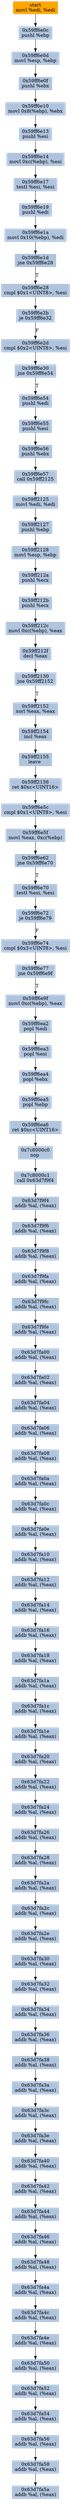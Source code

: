 digraph G {
node[shape=rectangle,style=filled,fillcolor=lightsteelblue,color=lightsteelblue]
bgcolor="transparent"
a0x59ff6e0amovl_edi_edi[label="start\nmovl %edi, %edi",color="lightgrey",fillcolor="orange"];
a0x59ff6e0cpushl_ebp[label="0x59ff6e0c\npushl %ebp"];
a0x59ff6e0dmovl_esp_ebp[label="0x59ff6e0d\nmovl %esp, %ebp"];
a0x59ff6e0fpushl_ebx[label="0x59ff6e0f\npushl %ebx"];
a0x59ff6e10movl_0x8ebp__ebx[label="0x59ff6e10\nmovl 0x8(%ebp), %ebx"];
a0x59ff6e13pushl_esi[label="0x59ff6e13\npushl %esi"];
a0x59ff6e14movl_0xcebp__esi[label="0x59ff6e14\nmovl 0xc(%ebp), %esi"];
a0x59ff6e17testl_esi_esi[label="0x59ff6e17\ntestl %esi, %esi"];
a0x59ff6e19pushl_edi[label="0x59ff6e19\npushl %edi"];
a0x59ff6e1amovl_0x10ebp__edi[label="0x59ff6e1a\nmovl 0x10(%ebp), %edi"];
a0x59ff6e1djne_0x59ff6e28[label="0x59ff6e1d\njne 0x59ff6e28"];
a0x59ff6e28cmpl_0x1UINT8_esi[label="0x59ff6e28\ncmpl $0x1<UINT8>, %esi"];
a0x59ff6e2bje_0x59ff6e32[label="0x59ff6e2b\nje 0x59ff6e32"];
a0x59ff6e2dcmpl_0x2UINT8_esi[label="0x59ff6e2d\ncmpl $0x2<UINT8>, %esi"];
a0x59ff6e30jne_0x59ff6e54[label="0x59ff6e30\njne 0x59ff6e54"];
a0x59ff6e54pushl_edi[label="0x59ff6e54\npushl %edi"];
a0x59ff6e55pushl_esi[label="0x59ff6e55\npushl %esi"];
a0x59ff6e56pushl_ebx[label="0x59ff6e56\npushl %ebx"];
a0x59ff6e57call_0x59ff2125[label="0x59ff6e57\ncall 0x59ff2125"];
a0x59ff2125movl_edi_edi[label="0x59ff2125\nmovl %edi, %edi"];
a0x59ff2127pushl_ebp[label="0x59ff2127\npushl %ebp"];
a0x59ff2128movl_esp_ebp[label="0x59ff2128\nmovl %esp, %ebp"];
a0x59ff212apushl_ecx[label="0x59ff212a\npushl %ecx"];
a0x59ff212bpushl_ecx[label="0x59ff212b\npushl %ecx"];
a0x59ff212cmovl_0xcebp__eax[label="0x59ff212c\nmovl 0xc(%ebp), %eax"];
a0x59ff212fdecl_eax[label="0x59ff212f\ndecl %eax"];
a0x59ff2130jne_0x59ff2152[label="0x59ff2130\njne 0x59ff2152"];
a0x59ff2152xorl_eax_eax[label="0x59ff2152\nxorl %eax, %eax"];
a0x59ff2154incl_eax[label="0x59ff2154\nincl %eax"];
a0x59ff2155leave_[label="0x59ff2155\nleave "];
a0x59ff2156ret_0xcUINT16[label="0x59ff2156\nret $0xc<UINT16>"];
a0x59ff6e5ccmpl_0x1UINT8_esi[label="0x59ff6e5c\ncmpl $0x1<UINT8>, %esi"];
a0x59ff6e5fmovl_eax_0xcebp_[label="0x59ff6e5f\nmovl %eax, 0xc(%ebp)"];
a0x59ff6e62jne_0x59ff6e70[label="0x59ff6e62\njne 0x59ff6e70"];
a0x59ff6e70testl_esi_esi[label="0x59ff6e70\ntestl %esi, %esi"];
a0x59ff6e72je_0x59ff6e79[label="0x59ff6e72\nje 0x59ff6e79"];
a0x59ff6e74cmpl_0x3UINT8_esi[label="0x59ff6e74\ncmpl $0x3<UINT8>, %esi"];
a0x59ff6e77jne_0x59ff6e9f[label="0x59ff6e77\njne 0x59ff6e9f"];
a0x59ff6e9fmovl_0xcebp__eax[label="0x59ff6e9f\nmovl 0xc(%ebp), %eax"];
a0x59ff6ea2popl_edi[label="0x59ff6ea2\npopl %edi"];
a0x59ff6ea3popl_esi[label="0x59ff6ea3\npopl %esi"];
a0x59ff6ea4popl_ebx[label="0x59ff6ea4\npopl %ebx"];
a0x59ff6ea5popl_ebp[label="0x59ff6ea5\npopl %ebp"];
a0x59ff6ea6ret_0xcUINT16[label="0x59ff6ea6\nret $0xc<UINT16>"];
a0x7c8000c0nop_[label="0x7c8000c0\nnop "];
a0x7c8000c1call_0x63d7f9f4[label="0x7c8000c1\ncall 0x63d7f9f4"];
a0x63d7f9f4addb_al_eax_[label="0x63d7f9f4\naddb %al, (%eax)"];
a0x63d7f9f6addb_al_eax_[label="0x63d7f9f6\naddb %al, (%eax)"];
a0x63d7f9f8addb_al_eax_[label="0x63d7f9f8\naddb %al, (%eax)"];
a0x63d7f9faaddb_al_eax_[label="0x63d7f9fa\naddb %al, (%eax)"];
a0x63d7f9fcaddb_al_eax_[label="0x63d7f9fc\naddb %al, (%eax)"];
a0x63d7f9feaddb_al_eax_[label="0x63d7f9fe\naddb %al, (%eax)"];
a0x63d7fa00addb_al_eax_[label="0x63d7fa00\naddb %al, (%eax)"];
a0x63d7fa02addb_al_eax_[label="0x63d7fa02\naddb %al, (%eax)"];
a0x63d7fa04addb_al_eax_[label="0x63d7fa04\naddb %al, (%eax)"];
a0x63d7fa06addb_al_eax_[label="0x63d7fa06\naddb %al, (%eax)"];
a0x63d7fa08addb_al_eax_[label="0x63d7fa08\naddb %al, (%eax)"];
a0x63d7fa0aaddb_al_eax_[label="0x63d7fa0a\naddb %al, (%eax)"];
a0x63d7fa0caddb_al_eax_[label="0x63d7fa0c\naddb %al, (%eax)"];
a0x63d7fa0eaddb_al_eax_[label="0x63d7fa0e\naddb %al, (%eax)"];
a0x63d7fa10addb_al_eax_[label="0x63d7fa10\naddb %al, (%eax)"];
a0x63d7fa12addb_al_eax_[label="0x63d7fa12\naddb %al, (%eax)"];
a0x63d7fa14addb_al_eax_[label="0x63d7fa14\naddb %al, (%eax)"];
a0x63d7fa16addb_al_eax_[label="0x63d7fa16\naddb %al, (%eax)"];
a0x63d7fa18addb_al_eax_[label="0x63d7fa18\naddb %al, (%eax)"];
a0x63d7fa1aaddb_al_eax_[label="0x63d7fa1a\naddb %al, (%eax)"];
a0x63d7fa1caddb_al_eax_[label="0x63d7fa1c\naddb %al, (%eax)"];
a0x63d7fa1eaddb_al_eax_[label="0x63d7fa1e\naddb %al, (%eax)"];
a0x63d7fa20addb_al_eax_[label="0x63d7fa20\naddb %al, (%eax)"];
a0x63d7fa22addb_al_eax_[label="0x63d7fa22\naddb %al, (%eax)"];
a0x63d7fa24addb_al_eax_[label="0x63d7fa24\naddb %al, (%eax)"];
a0x63d7fa26addb_al_eax_[label="0x63d7fa26\naddb %al, (%eax)"];
a0x63d7fa28addb_al_eax_[label="0x63d7fa28\naddb %al, (%eax)"];
a0x63d7fa2aaddb_al_eax_[label="0x63d7fa2a\naddb %al, (%eax)"];
a0x63d7fa2caddb_al_eax_[label="0x63d7fa2c\naddb %al, (%eax)"];
a0x63d7fa2eaddb_al_eax_[label="0x63d7fa2e\naddb %al, (%eax)"];
a0x63d7fa30addb_al_eax_[label="0x63d7fa30\naddb %al, (%eax)"];
a0x63d7fa32addb_al_eax_[label="0x63d7fa32\naddb %al, (%eax)"];
a0x63d7fa34addb_al_eax_[label="0x63d7fa34\naddb %al, (%eax)"];
a0x63d7fa36addb_al_eax_[label="0x63d7fa36\naddb %al, (%eax)"];
a0x63d7fa38addb_al_eax_[label="0x63d7fa38\naddb %al, (%eax)"];
a0x63d7fa3aaddb_al_eax_[label="0x63d7fa3a\naddb %al, (%eax)"];
a0x63d7fa3caddb_al_eax_[label="0x63d7fa3c\naddb %al, (%eax)"];
a0x63d7fa3eaddb_al_eax_[label="0x63d7fa3e\naddb %al, (%eax)"];
a0x63d7fa40addb_al_eax_[label="0x63d7fa40\naddb %al, (%eax)"];
a0x63d7fa42addb_al_eax_[label="0x63d7fa42\naddb %al, (%eax)"];
a0x63d7fa44addb_al_eax_[label="0x63d7fa44\naddb %al, (%eax)"];
a0x63d7fa46addb_al_eax_[label="0x63d7fa46\naddb %al, (%eax)"];
a0x63d7fa48addb_al_eax_[label="0x63d7fa48\naddb %al, (%eax)"];
a0x63d7fa4aaddb_al_eax_[label="0x63d7fa4a\naddb %al, (%eax)"];
a0x63d7fa4caddb_al_eax_[label="0x63d7fa4c\naddb %al, (%eax)"];
a0x63d7fa4eaddb_al_eax_[label="0x63d7fa4e\naddb %al, (%eax)"];
a0x63d7fa50addb_al_eax_[label="0x63d7fa50\naddb %al, (%eax)"];
a0x63d7fa52addb_al_eax_[label="0x63d7fa52\naddb %al, (%eax)"];
a0x63d7fa54addb_al_eax_[label="0x63d7fa54\naddb %al, (%eax)"];
a0x63d7fa56addb_al_eax_[label="0x63d7fa56\naddb %al, (%eax)"];
a0x63d7fa58addb_al_eax_[label="0x63d7fa58\naddb %al, (%eax)"];
a0x63d7fa5aaddb_al_eax_[label="0x63d7fa5a\naddb %al, (%eax)"];
a0x59ff6e0amovl_edi_edi -> a0x59ff6e0cpushl_ebp [color="#000000"];
a0x59ff6e0cpushl_ebp -> a0x59ff6e0dmovl_esp_ebp [color="#000000"];
a0x59ff6e0dmovl_esp_ebp -> a0x59ff6e0fpushl_ebx [color="#000000"];
a0x59ff6e0fpushl_ebx -> a0x59ff6e10movl_0x8ebp__ebx [color="#000000"];
a0x59ff6e10movl_0x8ebp__ebx -> a0x59ff6e13pushl_esi [color="#000000"];
a0x59ff6e13pushl_esi -> a0x59ff6e14movl_0xcebp__esi [color="#000000"];
a0x59ff6e14movl_0xcebp__esi -> a0x59ff6e17testl_esi_esi [color="#000000"];
a0x59ff6e17testl_esi_esi -> a0x59ff6e19pushl_edi [color="#000000"];
a0x59ff6e19pushl_edi -> a0x59ff6e1amovl_0x10ebp__edi [color="#000000"];
a0x59ff6e1amovl_0x10ebp__edi -> a0x59ff6e1djne_0x59ff6e28 [color="#000000"];
a0x59ff6e1djne_0x59ff6e28 -> a0x59ff6e28cmpl_0x1UINT8_esi [color="#000000",label="T"];
a0x59ff6e28cmpl_0x1UINT8_esi -> a0x59ff6e2bje_0x59ff6e32 [color="#000000"];
a0x59ff6e2bje_0x59ff6e32 -> a0x59ff6e2dcmpl_0x2UINT8_esi [color="#000000",label="F"];
a0x59ff6e2dcmpl_0x2UINT8_esi -> a0x59ff6e30jne_0x59ff6e54 [color="#000000"];
a0x59ff6e30jne_0x59ff6e54 -> a0x59ff6e54pushl_edi [color="#000000",label="T"];
a0x59ff6e54pushl_edi -> a0x59ff6e55pushl_esi [color="#000000"];
a0x59ff6e55pushl_esi -> a0x59ff6e56pushl_ebx [color="#000000"];
a0x59ff6e56pushl_ebx -> a0x59ff6e57call_0x59ff2125 [color="#000000"];
a0x59ff6e57call_0x59ff2125 -> a0x59ff2125movl_edi_edi [color="#000000"];
a0x59ff2125movl_edi_edi -> a0x59ff2127pushl_ebp [color="#000000"];
a0x59ff2127pushl_ebp -> a0x59ff2128movl_esp_ebp [color="#000000"];
a0x59ff2128movl_esp_ebp -> a0x59ff212apushl_ecx [color="#000000"];
a0x59ff212apushl_ecx -> a0x59ff212bpushl_ecx [color="#000000"];
a0x59ff212bpushl_ecx -> a0x59ff212cmovl_0xcebp__eax [color="#000000"];
a0x59ff212cmovl_0xcebp__eax -> a0x59ff212fdecl_eax [color="#000000"];
a0x59ff212fdecl_eax -> a0x59ff2130jne_0x59ff2152 [color="#000000"];
a0x59ff2130jne_0x59ff2152 -> a0x59ff2152xorl_eax_eax [color="#000000",label="T"];
a0x59ff2152xorl_eax_eax -> a0x59ff2154incl_eax [color="#000000"];
a0x59ff2154incl_eax -> a0x59ff2155leave_ [color="#000000"];
a0x59ff2155leave_ -> a0x59ff2156ret_0xcUINT16 [color="#000000"];
a0x59ff2156ret_0xcUINT16 -> a0x59ff6e5ccmpl_0x1UINT8_esi [color="#000000"];
a0x59ff6e5ccmpl_0x1UINT8_esi -> a0x59ff6e5fmovl_eax_0xcebp_ [color="#000000"];
a0x59ff6e5fmovl_eax_0xcebp_ -> a0x59ff6e62jne_0x59ff6e70 [color="#000000"];
a0x59ff6e62jne_0x59ff6e70 -> a0x59ff6e70testl_esi_esi [color="#000000",label="T"];
a0x59ff6e70testl_esi_esi -> a0x59ff6e72je_0x59ff6e79 [color="#000000"];
a0x59ff6e72je_0x59ff6e79 -> a0x59ff6e74cmpl_0x3UINT8_esi [color="#000000",label="F"];
a0x59ff6e74cmpl_0x3UINT8_esi -> a0x59ff6e77jne_0x59ff6e9f [color="#000000"];
a0x59ff6e77jne_0x59ff6e9f -> a0x59ff6e9fmovl_0xcebp__eax [color="#000000",label="T"];
a0x59ff6e9fmovl_0xcebp__eax -> a0x59ff6ea2popl_edi [color="#000000"];
a0x59ff6ea2popl_edi -> a0x59ff6ea3popl_esi [color="#000000"];
a0x59ff6ea3popl_esi -> a0x59ff6ea4popl_ebx [color="#000000"];
a0x59ff6ea4popl_ebx -> a0x59ff6ea5popl_ebp [color="#000000"];
a0x59ff6ea5popl_ebp -> a0x59ff6ea6ret_0xcUINT16 [color="#000000"];
a0x59ff6ea6ret_0xcUINT16 -> a0x7c8000c0nop_ [color="#000000"];
a0x7c8000c0nop_ -> a0x7c8000c1call_0x63d7f9f4 [color="#000000"];
a0x7c8000c1call_0x63d7f9f4 -> a0x63d7f9f4addb_al_eax_ [color="#000000"];
a0x63d7f9f4addb_al_eax_ -> a0x63d7f9f6addb_al_eax_ [color="#000000"];
a0x63d7f9f6addb_al_eax_ -> a0x63d7f9f8addb_al_eax_ [color="#000000"];
a0x63d7f9f8addb_al_eax_ -> a0x63d7f9faaddb_al_eax_ [color="#000000"];
a0x63d7f9faaddb_al_eax_ -> a0x63d7f9fcaddb_al_eax_ [color="#000000"];
a0x63d7f9fcaddb_al_eax_ -> a0x63d7f9feaddb_al_eax_ [color="#000000"];
a0x63d7f9feaddb_al_eax_ -> a0x63d7fa00addb_al_eax_ [color="#000000"];
a0x63d7fa00addb_al_eax_ -> a0x63d7fa02addb_al_eax_ [color="#000000"];
a0x63d7fa02addb_al_eax_ -> a0x63d7fa04addb_al_eax_ [color="#000000"];
a0x63d7fa04addb_al_eax_ -> a0x63d7fa06addb_al_eax_ [color="#000000"];
a0x63d7fa06addb_al_eax_ -> a0x63d7fa08addb_al_eax_ [color="#000000"];
a0x63d7fa08addb_al_eax_ -> a0x63d7fa0aaddb_al_eax_ [color="#000000"];
a0x63d7fa0aaddb_al_eax_ -> a0x63d7fa0caddb_al_eax_ [color="#000000"];
a0x63d7fa0caddb_al_eax_ -> a0x63d7fa0eaddb_al_eax_ [color="#000000"];
a0x63d7fa0eaddb_al_eax_ -> a0x63d7fa10addb_al_eax_ [color="#000000"];
a0x63d7fa10addb_al_eax_ -> a0x63d7fa12addb_al_eax_ [color="#000000"];
a0x63d7fa12addb_al_eax_ -> a0x63d7fa14addb_al_eax_ [color="#000000"];
a0x63d7fa14addb_al_eax_ -> a0x63d7fa16addb_al_eax_ [color="#000000"];
a0x63d7fa16addb_al_eax_ -> a0x63d7fa18addb_al_eax_ [color="#000000"];
a0x63d7fa18addb_al_eax_ -> a0x63d7fa1aaddb_al_eax_ [color="#000000"];
a0x63d7fa1aaddb_al_eax_ -> a0x63d7fa1caddb_al_eax_ [color="#000000"];
a0x63d7fa1caddb_al_eax_ -> a0x63d7fa1eaddb_al_eax_ [color="#000000"];
a0x63d7fa1eaddb_al_eax_ -> a0x63d7fa20addb_al_eax_ [color="#000000"];
a0x63d7fa20addb_al_eax_ -> a0x63d7fa22addb_al_eax_ [color="#000000"];
a0x63d7fa22addb_al_eax_ -> a0x63d7fa24addb_al_eax_ [color="#000000"];
a0x63d7fa24addb_al_eax_ -> a0x63d7fa26addb_al_eax_ [color="#000000"];
a0x63d7fa26addb_al_eax_ -> a0x63d7fa28addb_al_eax_ [color="#000000"];
a0x63d7fa28addb_al_eax_ -> a0x63d7fa2aaddb_al_eax_ [color="#000000"];
a0x63d7fa2aaddb_al_eax_ -> a0x63d7fa2caddb_al_eax_ [color="#000000"];
a0x63d7fa2caddb_al_eax_ -> a0x63d7fa2eaddb_al_eax_ [color="#000000"];
a0x63d7fa2eaddb_al_eax_ -> a0x63d7fa30addb_al_eax_ [color="#000000"];
a0x63d7fa30addb_al_eax_ -> a0x63d7fa32addb_al_eax_ [color="#000000"];
a0x63d7fa32addb_al_eax_ -> a0x63d7fa34addb_al_eax_ [color="#000000"];
a0x63d7fa34addb_al_eax_ -> a0x63d7fa36addb_al_eax_ [color="#000000"];
a0x63d7fa36addb_al_eax_ -> a0x63d7fa38addb_al_eax_ [color="#000000"];
a0x63d7fa38addb_al_eax_ -> a0x63d7fa3aaddb_al_eax_ [color="#000000"];
a0x63d7fa3aaddb_al_eax_ -> a0x63d7fa3caddb_al_eax_ [color="#000000"];
a0x63d7fa3caddb_al_eax_ -> a0x63d7fa3eaddb_al_eax_ [color="#000000"];
a0x63d7fa3eaddb_al_eax_ -> a0x63d7fa40addb_al_eax_ [color="#000000"];
a0x63d7fa40addb_al_eax_ -> a0x63d7fa42addb_al_eax_ [color="#000000"];
a0x63d7fa42addb_al_eax_ -> a0x63d7fa44addb_al_eax_ [color="#000000"];
a0x63d7fa44addb_al_eax_ -> a0x63d7fa46addb_al_eax_ [color="#000000"];
a0x63d7fa46addb_al_eax_ -> a0x63d7fa48addb_al_eax_ [color="#000000"];
a0x63d7fa48addb_al_eax_ -> a0x63d7fa4aaddb_al_eax_ [color="#000000"];
a0x63d7fa4aaddb_al_eax_ -> a0x63d7fa4caddb_al_eax_ [color="#000000"];
a0x63d7fa4caddb_al_eax_ -> a0x63d7fa4eaddb_al_eax_ [color="#000000"];
a0x63d7fa4eaddb_al_eax_ -> a0x63d7fa50addb_al_eax_ [color="#000000"];
a0x63d7fa50addb_al_eax_ -> a0x63d7fa52addb_al_eax_ [color="#000000"];
a0x63d7fa52addb_al_eax_ -> a0x63d7fa54addb_al_eax_ [color="#000000"];
a0x63d7fa54addb_al_eax_ -> a0x63d7fa56addb_al_eax_ [color="#000000"];
a0x63d7fa56addb_al_eax_ -> a0x63d7fa58addb_al_eax_ [color="#000000"];
a0x63d7fa58addb_al_eax_ -> a0x63d7fa5aaddb_al_eax_ [color="#000000"];
}

